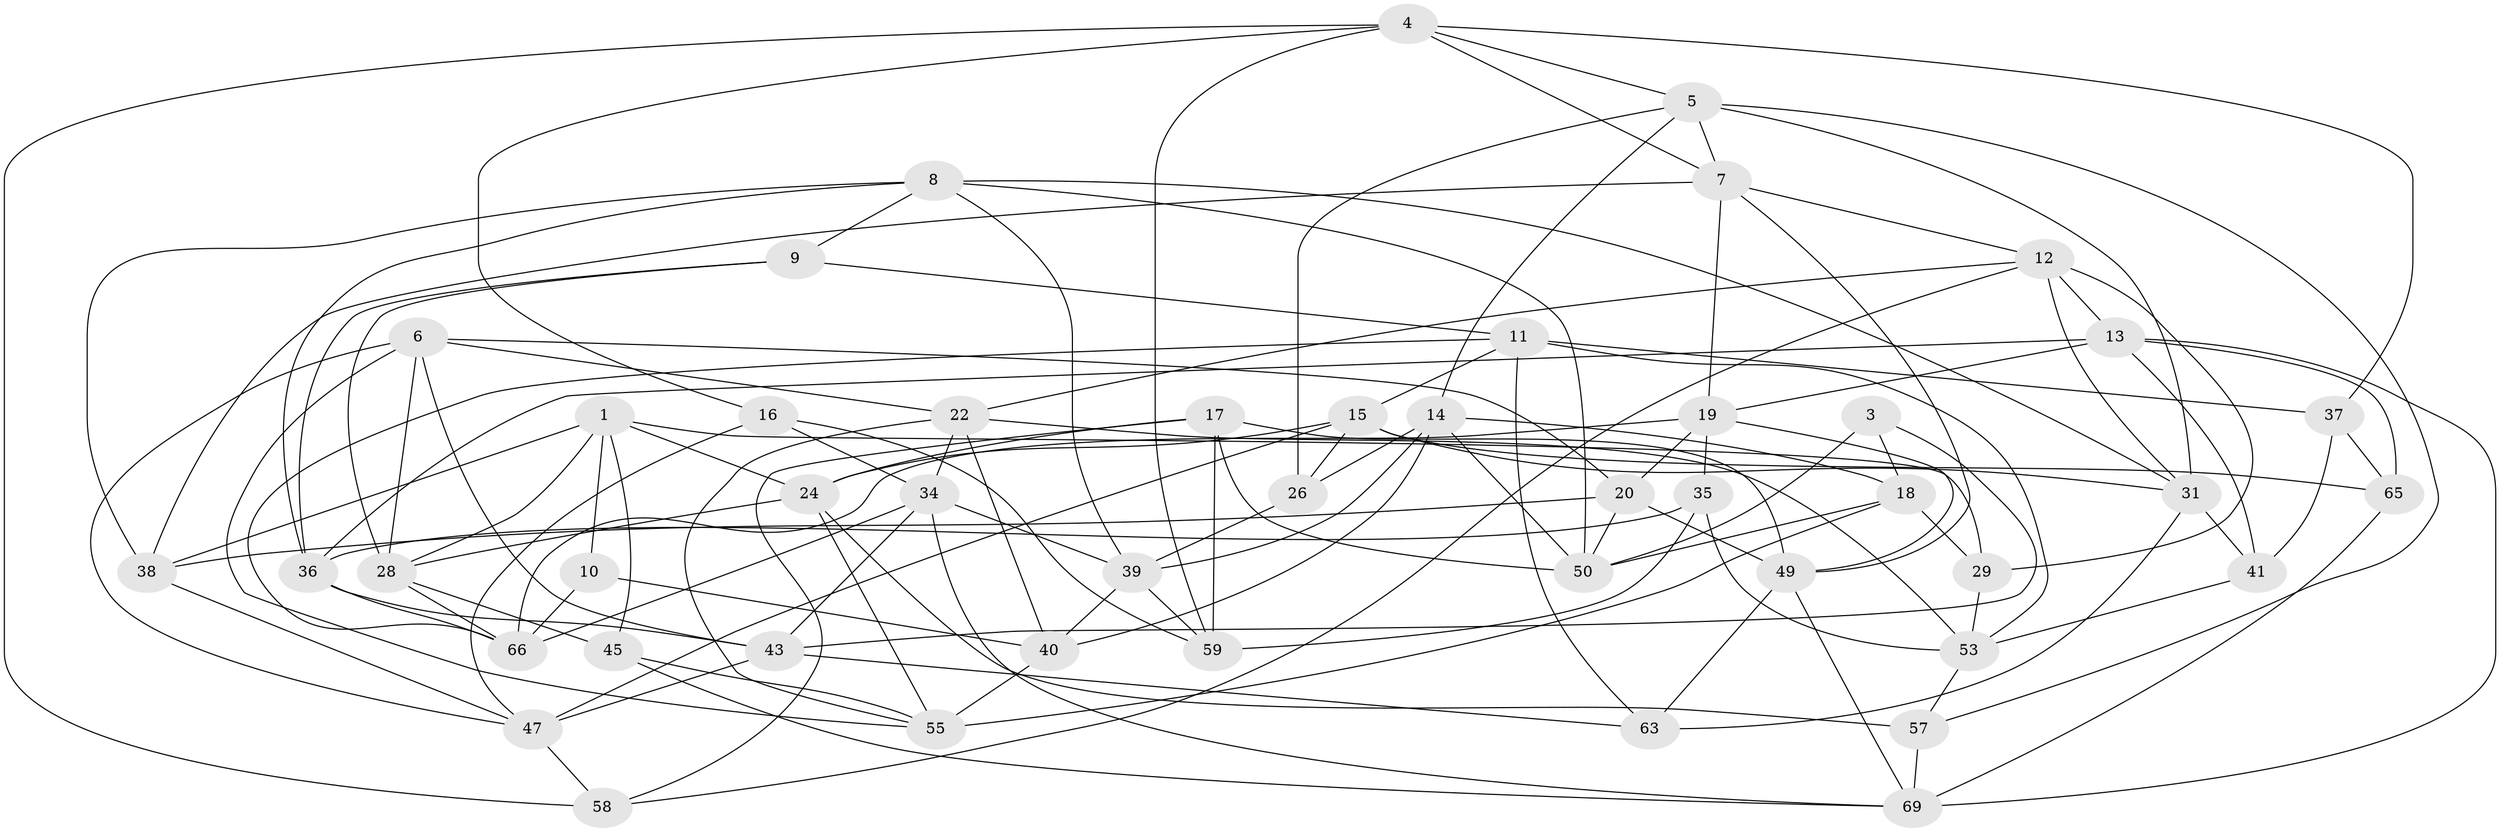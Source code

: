 // Generated by graph-tools (version 1.1) at 2025/24/03/03/25 07:24:29]
// undirected, 47 vertices, 123 edges
graph export_dot {
graph [start="1"]
  node [color=gray90,style=filled];
  1 [super="+2"];
  3;
  4 [super="+23"];
  5 [super="+46"];
  6 [super="+30"];
  7 [super="+27"];
  8 [super="+42"];
  9;
  10;
  11 [super="+61"];
  12 [super="+21"];
  13 [super="+25"];
  14 [super="+32"];
  15 [super="+67"];
  16;
  17 [super="+60"];
  18 [super="+48"];
  19 [super="+79"];
  20 [super="+33"];
  22 [super="+76"];
  24 [super="+51"];
  26;
  28 [super="+74"];
  29;
  31 [super="+52"];
  34 [super="+44"];
  35;
  36 [super="+64"];
  37;
  38 [super="+56"];
  39 [super="+71"];
  40 [super="+78"];
  41;
  43 [super="+70"];
  45;
  47 [super="+54"];
  49 [super="+72"];
  50 [super="+77"];
  53 [super="+68"];
  55 [super="+62"];
  57;
  58;
  59 [super="+73"];
  63;
  65;
  66 [super="+75"];
  69 [super="+80"];
  1 -- 45;
  1 -- 28;
  1 -- 24;
  1 -- 10;
  1 -- 29;
  1 -- 38;
  3 -- 18 [weight=2];
  3 -- 43;
  3 -- 50;
  4 -- 58;
  4 -- 59;
  4 -- 16;
  4 -- 37;
  4 -- 5;
  4 -- 7;
  5 -- 31;
  5 -- 14;
  5 -- 57;
  5 -- 26;
  5 -- 7;
  6 -- 55;
  6 -- 43;
  6 -- 28;
  6 -- 20;
  6 -- 47;
  6 -- 22;
  7 -- 19;
  7 -- 49;
  7 -- 12;
  7 -- 38;
  8 -- 31;
  8 -- 36;
  8 -- 38;
  8 -- 9;
  8 -- 50;
  8 -- 39;
  9 -- 11;
  9 -- 28;
  9 -- 36;
  10 -- 66;
  10 -- 40 [weight=2];
  11 -- 63;
  11 -- 66;
  11 -- 37;
  11 -- 15;
  11 -- 53;
  12 -- 58;
  12 -- 31;
  12 -- 29;
  12 -- 13;
  12 -- 22;
  13 -- 19;
  13 -- 36;
  13 -- 65;
  13 -- 41;
  13 -- 69;
  14 -- 39;
  14 -- 18;
  14 -- 26;
  14 -- 50;
  14 -- 40;
  15 -- 65;
  15 -- 47;
  15 -- 31;
  15 -- 24;
  15 -- 26;
  16 -- 47;
  16 -- 59;
  16 -- 34;
  17 -- 59 [weight=2];
  17 -- 24;
  17 -- 58;
  17 -- 49;
  17 -- 50;
  18 -- 50;
  18 -- 29;
  18 -- 55;
  19 -- 35;
  19 -- 20;
  19 -- 49;
  19 -- 66;
  20 -- 38 [weight=2];
  20 -- 49;
  20 -- 50;
  22 -- 55;
  22 -- 53;
  22 -- 34;
  22 -- 40;
  24 -- 57;
  24 -- 55;
  24 -- 28;
  26 -- 39;
  28 -- 45;
  28 -- 66;
  29 -- 53;
  31 -- 63;
  31 -- 41;
  34 -- 69;
  34 -- 43;
  34 -- 66;
  34 -- 39;
  35 -- 36;
  35 -- 59;
  35 -- 53;
  36 -- 66;
  36 -- 43;
  37 -- 41;
  37 -- 65;
  38 -- 47;
  39 -- 40;
  39 -- 59;
  40 -- 55;
  41 -- 53;
  43 -- 63;
  43 -- 47;
  45 -- 69;
  45 -- 55;
  47 -- 58;
  49 -- 63;
  49 -- 69;
  53 -- 57;
  57 -- 69;
  65 -- 69;
}
